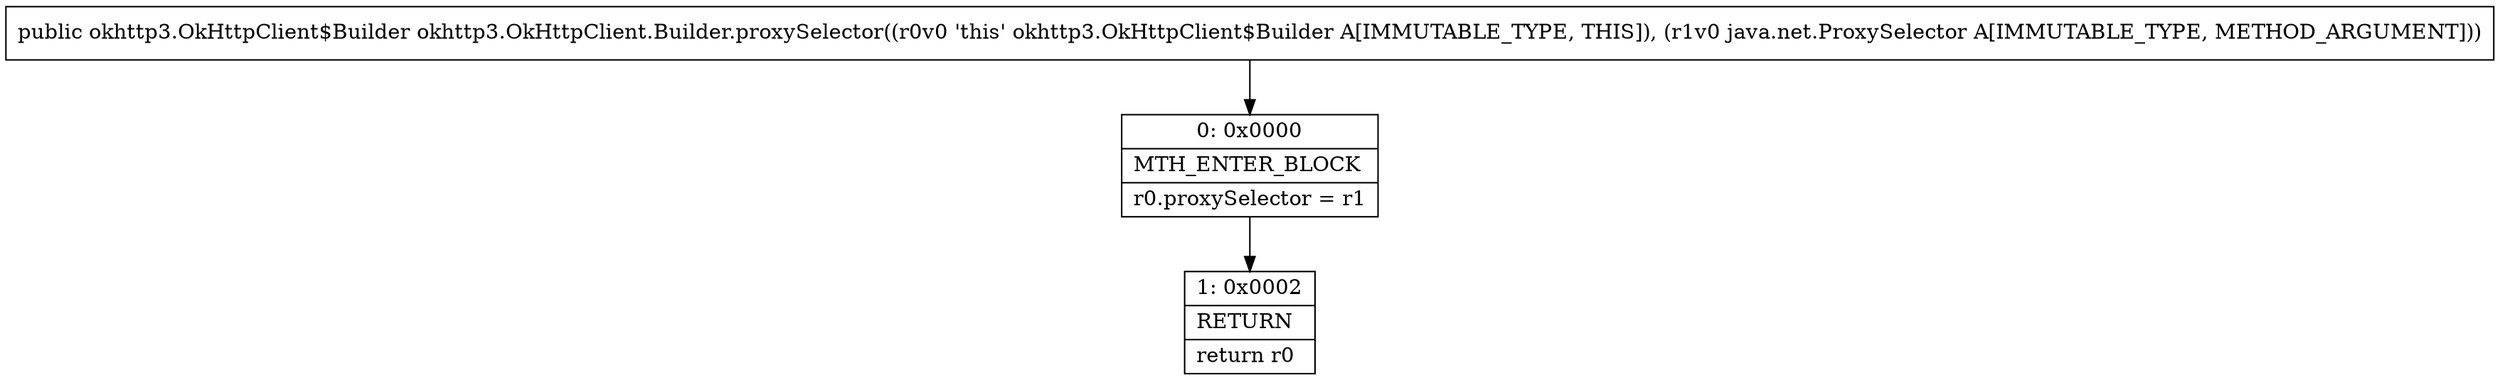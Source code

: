 digraph "CFG forokhttp3.OkHttpClient.Builder.proxySelector(Ljava\/net\/ProxySelector;)Lokhttp3\/OkHttpClient$Builder;" {
Node_0 [shape=record,label="{0\:\ 0x0000|MTH_ENTER_BLOCK\l|r0.proxySelector = r1\l}"];
Node_1 [shape=record,label="{1\:\ 0x0002|RETURN\l|return r0\l}"];
MethodNode[shape=record,label="{public okhttp3.OkHttpClient$Builder okhttp3.OkHttpClient.Builder.proxySelector((r0v0 'this' okhttp3.OkHttpClient$Builder A[IMMUTABLE_TYPE, THIS]), (r1v0 java.net.ProxySelector A[IMMUTABLE_TYPE, METHOD_ARGUMENT])) }"];
MethodNode -> Node_0;
Node_0 -> Node_1;
}

